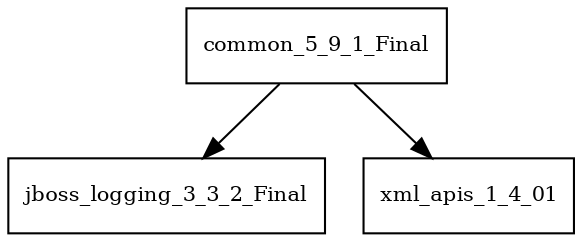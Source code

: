 digraph common_5_9_1_Final_dependencies {
  node [shape = box, fontsize=10.0];
  common_5_9_1_Final -> jboss_logging_3_3_2_Final;
  common_5_9_1_Final -> xml_apis_1_4_01;
}
